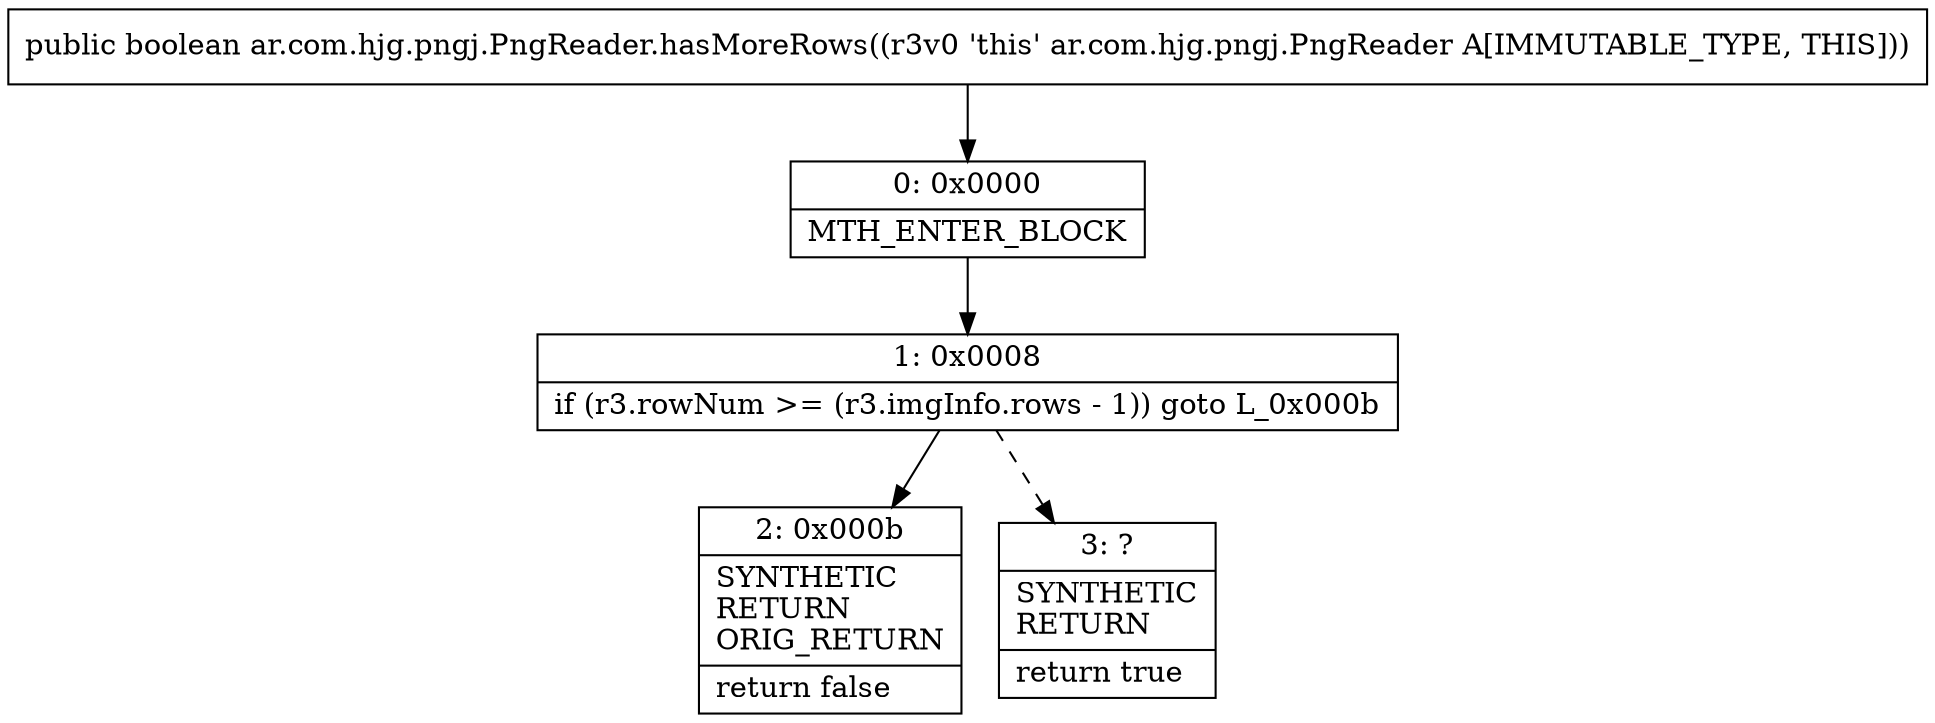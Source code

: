 digraph "CFG forar.com.hjg.pngj.PngReader.hasMoreRows()Z" {
Node_0 [shape=record,label="{0\:\ 0x0000|MTH_ENTER_BLOCK\l}"];
Node_1 [shape=record,label="{1\:\ 0x0008|if (r3.rowNum \>= (r3.imgInfo.rows \- 1)) goto L_0x000b\l}"];
Node_2 [shape=record,label="{2\:\ 0x000b|SYNTHETIC\lRETURN\lORIG_RETURN\l|return false\l}"];
Node_3 [shape=record,label="{3\:\ ?|SYNTHETIC\lRETURN\l|return true\l}"];
MethodNode[shape=record,label="{public boolean ar.com.hjg.pngj.PngReader.hasMoreRows((r3v0 'this' ar.com.hjg.pngj.PngReader A[IMMUTABLE_TYPE, THIS])) }"];
MethodNode -> Node_0;
Node_0 -> Node_1;
Node_1 -> Node_2;
Node_1 -> Node_3[style=dashed];
}

